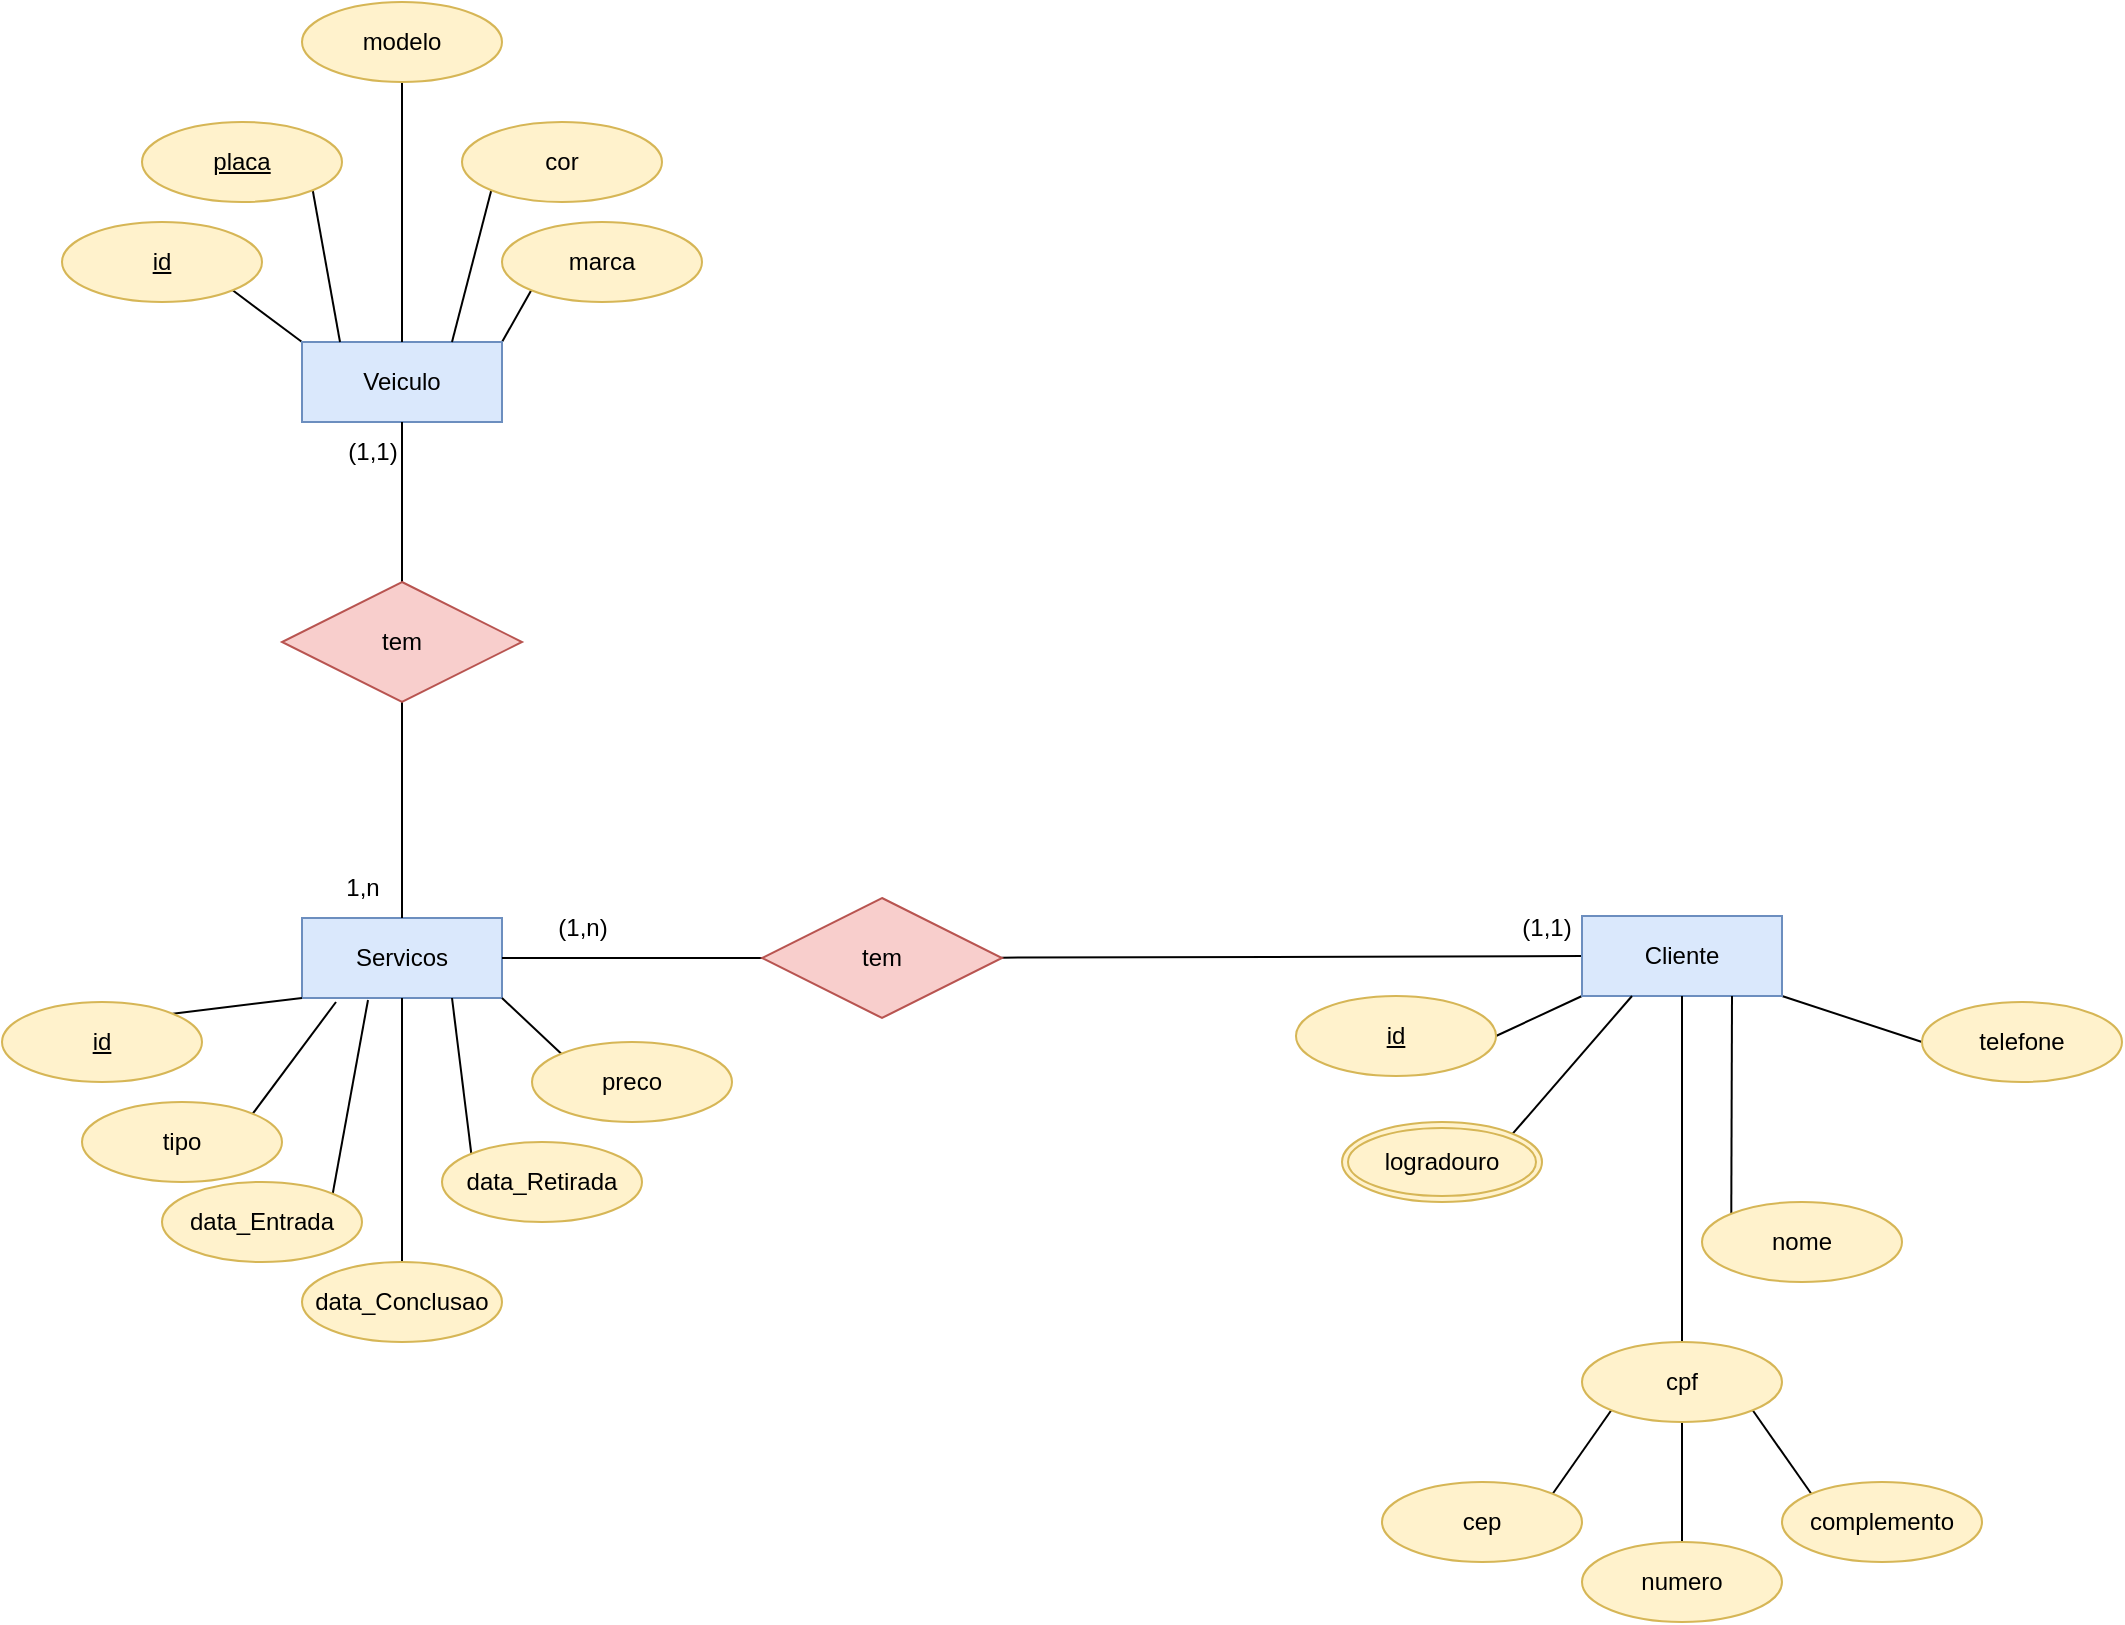 <mxfile version="21.7.2" type="device">
  <diagram name="Página-1" id="SzFlKtUkxzh-hX3-HLMw">
    <mxGraphModel dx="1434" dy="1927" grid="1" gridSize="10" guides="1" tooltips="1" connect="1" arrows="1" fold="1" page="1" pageScale="1" pageWidth="827" pageHeight="1169" math="0" shadow="0">
      <root>
        <mxCell id="0" />
        <mxCell id="1" parent="0" />
        <mxCell id="-U5MCRBDD9T5CGHTKEmp-2" value="Servicos" style="whiteSpace=wrap;html=1;align=center;fillColor=#dae8fc;strokeColor=#6c8ebf;" parent="1" vertex="1">
          <mxGeometry x="280" y="398" width="100" height="40" as="geometry" />
        </mxCell>
        <mxCell id="-U5MCRBDD9T5CGHTKEmp-29" style="rounded=0;orthogonalLoop=1;jettySize=auto;html=1;exitX=1;exitY=0;exitDx=0;exitDy=0;entryX=0;entryY=1;entryDx=0;entryDy=0;endArrow=none;endFill=0;" parent="1" source="-U5MCRBDD9T5CGHTKEmp-3" target="-U5MCRBDD9T5CGHTKEmp-2" edge="1">
          <mxGeometry relative="1" as="geometry" />
        </mxCell>
        <mxCell id="-U5MCRBDD9T5CGHTKEmp-3" value="id&lt;br&gt;" style="ellipse;whiteSpace=wrap;html=1;align=center;fontStyle=4;fillColor=#fff2cc;strokeColor=#d6b656;" parent="1" vertex="1">
          <mxGeometry x="130" y="440" width="100" height="40" as="geometry" />
        </mxCell>
        <mxCell id="-U5MCRBDD9T5CGHTKEmp-25" style="rounded=0;orthogonalLoop=1;jettySize=auto;html=1;exitX=0;exitY=0.5;exitDx=0;exitDy=0;endArrow=none;endFill=0;" parent="1" source="-U5MCRBDD9T5CGHTKEmp-4" target="-U5MCRBDD9T5CGHTKEmp-24" edge="1">
          <mxGeometry relative="1" as="geometry" />
        </mxCell>
        <mxCell id="3WbUhrxxSRUoLpB5qT9t-1" style="rounded=0;orthogonalLoop=1;jettySize=auto;html=1;exitX=1;exitY=1;exitDx=0;exitDy=0;entryX=0;entryY=0.5;entryDx=0;entryDy=0;strokeColor=none;endArrow=none;endFill=0;" edge="1" parent="1" source="-U5MCRBDD9T5CGHTKEmp-4" target="-U5MCRBDD9T5CGHTKEmp-14">
          <mxGeometry relative="1" as="geometry" />
        </mxCell>
        <mxCell id="3WbUhrxxSRUoLpB5qT9t-2" style="rounded=0;orthogonalLoop=1;jettySize=auto;html=1;exitX=1;exitY=1;exitDx=0;exitDy=0;entryX=0;entryY=0.5;entryDx=0;entryDy=0;endArrow=none;endFill=0;" edge="1" parent="1" source="-U5MCRBDD9T5CGHTKEmp-4" target="-U5MCRBDD9T5CGHTKEmp-14">
          <mxGeometry relative="1" as="geometry" />
        </mxCell>
        <mxCell id="3WbUhrxxSRUoLpB5qT9t-4" style="rounded=0;orthogonalLoop=1;jettySize=auto;html=1;exitX=0;exitY=1;exitDx=0;exitDy=0;entryX=1;entryY=0.5;entryDx=0;entryDy=0;endArrow=none;endFill=0;" edge="1" parent="1" source="-U5MCRBDD9T5CGHTKEmp-4" target="-U5MCRBDD9T5CGHTKEmp-5">
          <mxGeometry relative="1" as="geometry" />
        </mxCell>
        <mxCell id="-U5MCRBDD9T5CGHTKEmp-4" value="Cliente" style="whiteSpace=wrap;html=1;align=center;fillColor=#dae8fc;strokeColor=#6c8ebf;" parent="1" vertex="1">
          <mxGeometry x="920" y="397" width="100" height="40" as="geometry" />
        </mxCell>
        <mxCell id="-U5MCRBDD9T5CGHTKEmp-5" value="id" style="ellipse;whiteSpace=wrap;html=1;align=center;fontStyle=4;fillColor=#fff2cc;strokeColor=#d6b656;" parent="1" vertex="1">
          <mxGeometry x="777" y="437" width="100" height="40" as="geometry" />
        </mxCell>
        <mxCell id="-U5MCRBDD9T5CGHTKEmp-16" style="rounded=0;orthogonalLoop=1;jettySize=auto;html=1;exitX=1;exitY=0;exitDx=0;exitDy=0;entryX=0.25;entryY=1;entryDx=0;entryDy=0;endArrow=none;endFill=0;" parent="1" source="-U5MCRBDD9T5CGHTKEmp-6" target="-U5MCRBDD9T5CGHTKEmp-4" edge="1">
          <mxGeometry relative="1" as="geometry" />
        </mxCell>
        <mxCell id="-U5MCRBDD9T5CGHTKEmp-6" value="logradouro" style="ellipse;shape=doubleEllipse;margin=3;whiteSpace=wrap;html=1;align=center;fillColor=#fff2cc;strokeColor=#d6b656;" parent="1" vertex="1">
          <mxGeometry x="800" y="500" width="100" height="40" as="geometry" />
        </mxCell>
        <mxCell id="-U5MCRBDD9T5CGHTKEmp-21" style="rounded=0;orthogonalLoop=1;jettySize=auto;html=1;exitX=1;exitY=0;exitDx=0;exitDy=0;entryX=0;entryY=1;entryDx=0;entryDy=0;endArrow=none;endFill=0;" parent="1" source="-U5MCRBDD9T5CGHTKEmp-8" target="-U5MCRBDD9T5CGHTKEmp-12" edge="1">
          <mxGeometry relative="1" as="geometry" />
        </mxCell>
        <mxCell id="-U5MCRBDD9T5CGHTKEmp-8" value="cep" style="ellipse;whiteSpace=wrap;html=1;align=center;fillColor=#fff2cc;strokeColor=#d6b656;" parent="1" vertex="1">
          <mxGeometry x="820" y="680" width="100" height="40" as="geometry" />
        </mxCell>
        <mxCell id="-U5MCRBDD9T5CGHTKEmp-22" style="edgeStyle=orthogonalEdgeStyle;rounded=0;orthogonalLoop=1;jettySize=auto;html=1;exitX=0.5;exitY=0;exitDx=0;exitDy=0;entryX=0.5;entryY=1;entryDx=0;entryDy=0;endArrow=none;endFill=0;" parent="1" source="-U5MCRBDD9T5CGHTKEmp-9" target="-U5MCRBDD9T5CGHTKEmp-12" edge="1">
          <mxGeometry relative="1" as="geometry" />
        </mxCell>
        <mxCell id="-U5MCRBDD9T5CGHTKEmp-9" value="numero" style="ellipse;whiteSpace=wrap;html=1;align=center;fillColor=#fff2cc;strokeColor=#d6b656;" parent="1" vertex="1">
          <mxGeometry x="920" y="710" width="100" height="40" as="geometry" />
        </mxCell>
        <mxCell id="-U5MCRBDD9T5CGHTKEmp-23" style="rounded=0;orthogonalLoop=1;jettySize=auto;html=1;exitX=0;exitY=0;exitDx=0;exitDy=0;entryX=1;entryY=1;entryDx=0;entryDy=0;endArrow=none;endFill=0;" parent="1" source="-U5MCRBDD9T5CGHTKEmp-10" target="-U5MCRBDD9T5CGHTKEmp-12" edge="1">
          <mxGeometry relative="1" as="geometry" />
        </mxCell>
        <mxCell id="-U5MCRBDD9T5CGHTKEmp-10" value="complemento" style="ellipse;whiteSpace=wrap;html=1;align=center;fillColor=#fff2cc;strokeColor=#d6b656;" parent="1" vertex="1">
          <mxGeometry x="1020" y="680" width="100" height="40" as="geometry" />
        </mxCell>
        <mxCell id="-U5MCRBDD9T5CGHTKEmp-17" style="edgeStyle=orthogonalEdgeStyle;rounded=0;orthogonalLoop=1;jettySize=auto;html=1;exitX=0.5;exitY=0;exitDx=0;exitDy=0;entryX=0.5;entryY=1;entryDx=0;entryDy=0;endArrow=none;endFill=0;" parent="1" source="-U5MCRBDD9T5CGHTKEmp-12" target="-U5MCRBDD9T5CGHTKEmp-4" edge="1">
          <mxGeometry relative="1" as="geometry" />
        </mxCell>
        <mxCell id="-U5MCRBDD9T5CGHTKEmp-12" value="cpf" style="ellipse;whiteSpace=wrap;html=1;align=center;fillColor=#fff2cc;strokeColor=#d6b656;" parent="1" vertex="1">
          <mxGeometry x="920" y="610" width="100" height="40" as="geometry" />
        </mxCell>
        <mxCell id="-U5MCRBDD9T5CGHTKEmp-18" style="rounded=0;orthogonalLoop=1;jettySize=auto;html=1;exitX=0;exitY=0;exitDx=0;exitDy=0;entryX=0.75;entryY=1;entryDx=0;entryDy=0;endArrow=none;endFill=0;" parent="1" source="-U5MCRBDD9T5CGHTKEmp-13" target="-U5MCRBDD9T5CGHTKEmp-4" edge="1">
          <mxGeometry relative="1" as="geometry" />
        </mxCell>
        <mxCell id="-U5MCRBDD9T5CGHTKEmp-13" value="nome" style="ellipse;whiteSpace=wrap;html=1;align=center;fillColor=#fff2cc;strokeColor=#d6b656;" parent="1" vertex="1">
          <mxGeometry x="980" y="540" width="100" height="40" as="geometry" />
        </mxCell>
        <mxCell id="-U5MCRBDD9T5CGHTKEmp-14" value="telefone" style="ellipse;whiteSpace=wrap;html=1;align=center;fillColor=#fff2cc;strokeColor=#d6b656;" parent="1" vertex="1">
          <mxGeometry x="1090" y="440" width="100" height="40" as="geometry" />
        </mxCell>
        <mxCell id="-U5MCRBDD9T5CGHTKEmp-27" style="rounded=0;orthogonalLoop=1;jettySize=auto;html=1;exitX=0;exitY=0.5;exitDx=0;exitDy=0;endArrow=none;endFill=0;" parent="1" source="-U5MCRBDD9T5CGHTKEmp-24" target="-U5MCRBDD9T5CGHTKEmp-2" edge="1">
          <mxGeometry relative="1" as="geometry" />
        </mxCell>
        <mxCell id="-U5MCRBDD9T5CGHTKEmp-24" value="tem" style="shape=rhombus;perimeter=rhombusPerimeter;whiteSpace=wrap;html=1;align=center;fillColor=#f8cecc;strokeColor=#b85450;" parent="1" vertex="1">
          <mxGeometry x="510" y="388" width="120" height="60" as="geometry" />
        </mxCell>
        <mxCell id="-U5MCRBDD9T5CGHTKEmp-26" value="(1,1)" style="text;html=1;align=center;verticalAlign=middle;resizable=0;points=[];autosize=1;strokeColor=none;fillColor=none;" parent="1" vertex="1">
          <mxGeometry x="877" y="388" width="50" height="30" as="geometry" />
        </mxCell>
        <mxCell id="-U5MCRBDD9T5CGHTKEmp-28" value="(1,n)" style="text;html=1;align=center;verticalAlign=middle;resizable=0;points=[];autosize=1;strokeColor=none;fillColor=none;" parent="1" vertex="1">
          <mxGeometry x="395" y="388" width="50" height="30" as="geometry" />
        </mxCell>
        <mxCell id="-U5MCRBDD9T5CGHTKEmp-47" style="rounded=0;orthogonalLoop=1;jettySize=auto;html=1;exitX=1;exitY=0;exitDx=0;exitDy=0;entryX=0.17;entryY=1.05;entryDx=0;entryDy=0;entryPerimeter=0;endArrow=none;endFill=0;" parent="1" source="-U5MCRBDD9T5CGHTKEmp-32" target="-U5MCRBDD9T5CGHTKEmp-2" edge="1">
          <mxGeometry relative="1" as="geometry" />
        </mxCell>
        <mxCell id="-U5MCRBDD9T5CGHTKEmp-32" value="tipo" style="ellipse;whiteSpace=wrap;html=1;align=center;fillColor=#fff2cc;strokeColor=#d6b656;" parent="1" vertex="1">
          <mxGeometry x="170" y="490" width="100" height="40" as="geometry" />
        </mxCell>
        <mxCell id="-U5MCRBDD9T5CGHTKEmp-46" style="rounded=0;orthogonalLoop=1;jettySize=auto;html=1;exitX=1;exitY=0;exitDx=0;exitDy=0;entryX=0.33;entryY=1.025;entryDx=0;entryDy=0;entryPerimeter=0;endArrow=none;endFill=0;" parent="1" source="-U5MCRBDD9T5CGHTKEmp-33" target="-U5MCRBDD9T5CGHTKEmp-2" edge="1">
          <mxGeometry relative="1" as="geometry" />
        </mxCell>
        <mxCell id="-U5MCRBDD9T5CGHTKEmp-33" value="data_Entrada" style="ellipse;whiteSpace=wrap;html=1;align=center;fillColor=#fff2cc;strokeColor=#d6b656;" parent="1" vertex="1">
          <mxGeometry x="210" y="530" width="100" height="40" as="geometry" />
        </mxCell>
        <mxCell id="-U5MCRBDD9T5CGHTKEmp-45" style="rounded=0;orthogonalLoop=1;jettySize=auto;html=1;exitX=0.5;exitY=0;exitDx=0;exitDy=0;entryX=0.5;entryY=1;entryDx=0;entryDy=0;endArrow=none;endFill=0;" parent="1" source="-U5MCRBDD9T5CGHTKEmp-34" target="-U5MCRBDD9T5CGHTKEmp-2" edge="1">
          <mxGeometry relative="1" as="geometry" />
        </mxCell>
        <mxCell id="-U5MCRBDD9T5CGHTKEmp-34" value="data_Conclusao" style="ellipse;whiteSpace=wrap;html=1;align=center;fillColor=#fff2cc;strokeColor=#d6b656;" parent="1" vertex="1">
          <mxGeometry x="280" y="570" width="100" height="40" as="geometry" />
        </mxCell>
        <mxCell id="-U5MCRBDD9T5CGHTKEmp-39" style="rounded=0;orthogonalLoop=1;jettySize=auto;html=1;exitX=0;exitY=0;exitDx=0;exitDy=0;entryX=0.75;entryY=1;entryDx=0;entryDy=0;endArrow=none;endFill=0;" parent="1" source="-U5MCRBDD9T5CGHTKEmp-35" target="-U5MCRBDD9T5CGHTKEmp-2" edge="1">
          <mxGeometry relative="1" as="geometry" />
        </mxCell>
        <mxCell id="-U5MCRBDD9T5CGHTKEmp-35" value="data_Retirada" style="ellipse;whiteSpace=wrap;html=1;align=center;fillColor=#fff2cc;strokeColor=#d6b656;" parent="1" vertex="1">
          <mxGeometry x="350" y="510" width="100" height="40" as="geometry" />
        </mxCell>
        <mxCell id="-U5MCRBDD9T5CGHTKEmp-38" style="rounded=0;orthogonalLoop=1;jettySize=auto;html=1;exitX=0;exitY=0;exitDx=0;exitDy=0;entryX=1;entryY=1;entryDx=0;entryDy=0;endArrow=none;endFill=0;" parent="1" source="-U5MCRBDD9T5CGHTKEmp-36" target="-U5MCRBDD9T5CGHTKEmp-2" edge="1">
          <mxGeometry relative="1" as="geometry" />
        </mxCell>
        <mxCell id="-U5MCRBDD9T5CGHTKEmp-36" value="preco" style="ellipse;whiteSpace=wrap;html=1;align=center;fillColor=#fff2cc;strokeColor=#d6b656;" parent="1" vertex="1">
          <mxGeometry x="395" y="460" width="100" height="40" as="geometry" />
        </mxCell>
        <mxCell id="-U5MCRBDD9T5CGHTKEmp-58" style="rounded=0;orthogonalLoop=1;jettySize=auto;html=1;exitX=0;exitY=0;exitDx=0;exitDy=0;entryX=1;entryY=1;entryDx=0;entryDy=0;endArrow=none;endFill=0;" parent="1" source="-U5MCRBDD9T5CGHTKEmp-48" target="-U5MCRBDD9T5CGHTKEmp-50" edge="1">
          <mxGeometry relative="1" as="geometry" />
        </mxCell>
        <mxCell id="-U5MCRBDD9T5CGHTKEmp-64" style="rounded=0;orthogonalLoop=1;jettySize=auto;html=1;exitX=1;exitY=0;exitDx=0;exitDy=0;entryX=0;entryY=1;entryDx=0;entryDy=0;endArrow=none;endFill=0;" parent="1" source="-U5MCRBDD9T5CGHTKEmp-48" target="-U5MCRBDD9T5CGHTKEmp-63" edge="1">
          <mxGeometry relative="1" as="geometry" />
        </mxCell>
        <mxCell id="-U5MCRBDD9T5CGHTKEmp-48" value="Veiculo" style="whiteSpace=wrap;html=1;align=center;fillColor=#dae8fc;strokeColor=#6c8ebf;" parent="1" vertex="1">
          <mxGeometry x="280" y="110" width="100" height="40" as="geometry" />
        </mxCell>
        <mxCell id="-U5MCRBDD9T5CGHTKEmp-50" value="id&lt;br&gt;" style="ellipse;whiteSpace=wrap;html=1;align=center;fontStyle=4;fillColor=#fff2cc;strokeColor=#d6b656;" parent="1" vertex="1">
          <mxGeometry x="160" y="50" width="100" height="40" as="geometry" />
        </mxCell>
        <mxCell id="-U5MCRBDD9T5CGHTKEmp-59" style="rounded=0;orthogonalLoop=1;jettySize=auto;html=1;exitX=1;exitY=1;exitDx=0;exitDy=0;entryX=0.19;entryY=0;entryDx=0;entryDy=0;entryPerimeter=0;endArrow=none;endFill=0;" parent="1" source="-U5MCRBDD9T5CGHTKEmp-52" target="-U5MCRBDD9T5CGHTKEmp-48" edge="1">
          <mxGeometry relative="1" as="geometry" />
        </mxCell>
        <mxCell id="-U5MCRBDD9T5CGHTKEmp-52" value="placa" style="ellipse;whiteSpace=wrap;html=1;align=center;fontStyle=4;fillColor=#fff2cc;strokeColor=#d6b656;" parent="1" vertex="1">
          <mxGeometry x="200" width="100" height="40" as="geometry" />
        </mxCell>
        <mxCell id="-U5MCRBDD9T5CGHTKEmp-60" style="rounded=0;orthogonalLoop=1;jettySize=auto;html=1;exitX=0.5;exitY=1;exitDx=0;exitDy=0;endArrow=none;endFill=0;" parent="1" source="-U5MCRBDD9T5CGHTKEmp-53" target="-U5MCRBDD9T5CGHTKEmp-48" edge="1">
          <mxGeometry relative="1" as="geometry" />
        </mxCell>
        <mxCell id="-U5MCRBDD9T5CGHTKEmp-53" value="modelo" style="ellipse;whiteSpace=wrap;html=1;align=center;fillColor=#fff2cc;strokeColor=#d6b656;" parent="1" vertex="1">
          <mxGeometry x="280" y="-60" width="100" height="40" as="geometry" />
        </mxCell>
        <mxCell id="-U5MCRBDD9T5CGHTKEmp-61" style="rounded=0;orthogonalLoop=1;jettySize=auto;html=1;exitX=0;exitY=1;exitDx=0;exitDy=0;entryX=0.75;entryY=0;entryDx=0;entryDy=0;endArrow=none;endFill=0;" parent="1" source="-U5MCRBDD9T5CGHTKEmp-54" target="-U5MCRBDD9T5CGHTKEmp-48" edge="1">
          <mxGeometry relative="1" as="geometry" />
        </mxCell>
        <mxCell id="-U5MCRBDD9T5CGHTKEmp-54" value="cor" style="ellipse;whiteSpace=wrap;html=1;align=center;fillColor=#fff2cc;strokeColor=#d6b656;" parent="1" vertex="1">
          <mxGeometry x="360" width="100" height="40" as="geometry" />
        </mxCell>
        <mxCell id="-U5MCRBDD9T5CGHTKEmp-56" style="rounded=0;orthogonalLoop=1;jettySize=auto;html=1;exitX=0.5;exitY=1;exitDx=0;exitDy=0;entryX=0.5;entryY=0;entryDx=0;entryDy=0;endArrow=none;endFill=0;" parent="1" source="-U5MCRBDD9T5CGHTKEmp-55" target="-U5MCRBDD9T5CGHTKEmp-2" edge="1">
          <mxGeometry relative="1" as="geometry" />
        </mxCell>
        <mxCell id="-U5MCRBDD9T5CGHTKEmp-57" style="rounded=0;orthogonalLoop=1;jettySize=auto;html=1;exitX=0.5;exitY=0;exitDx=0;exitDy=0;entryX=0.5;entryY=1;entryDx=0;entryDy=0;endArrow=none;endFill=0;" parent="1" source="-U5MCRBDD9T5CGHTKEmp-55" target="-U5MCRBDD9T5CGHTKEmp-48" edge="1">
          <mxGeometry relative="1" as="geometry" />
        </mxCell>
        <mxCell id="-U5MCRBDD9T5CGHTKEmp-55" value="tem" style="shape=rhombus;perimeter=rhombusPerimeter;whiteSpace=wrap;html=1;align=center;fillColor=#f8cecc;strokeColor=#b85450;" parent="1" vertex="1">
          <mxGeometry x="270" y="230" width="120" height="60" as="geometry" />
        </mxCell>
        <mxCell id="-U5MCRBDD9T5CGHTKEmp-63" value="marca" style="ellipse;whiteSpace=wrap;html=1;align=center;fillColor=#fff2cc;strokeColor=#d6b656;" parent="1" vertex="1">
          <mxGeometry x="380" y="50" width="100" height="40" as="geometry" />
        </mxCell>
        <mxCell id="-U5MCRBDD9T5CGHTKEmp-65" value="(1,1)" style="text;html=1;align=center;verticalAlign=middle;resizable=0;points=[];autosize=1;strokeColor=none;fillColor=none;" parent="1" vertex="1">
          <mxGeometry x="290" y="150" width="50" height="30" as="geometry" />
        </mxCell>
        <mxCell id="-U5MCRBDD9T5CGHTKEmp-66" value="1,n" style="text;html=1;align=center;verticalAlign=middle;resizable=0;points=[];autosize=1;strokeColor=none;fillColor=none;" parent="1" vertex="1">
          <mxGeometry x="290" y="368" width="40" height="30" as="geometry" />
        </mxCell>
      </root>
    </mxGraphModel>
  </diagram>
</mxfile>
